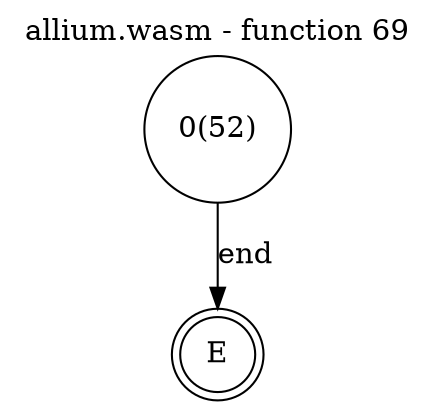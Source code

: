 digraph finite_state_machine {
    label = "allium.wasm - function 69"
    labelloc =  t
    labelfontsize = 16
    labelfontcolor = black
    labelfontname = "Helvetica"
    node [shape = doublecircle]; E ;
node [shape=circle, fontcolor=black, style="", label="0(52)"]0
node [shape=circle, fontcolor=black, style="", label="E"]E
    0 -> E[label="end"];
}
